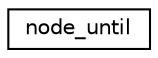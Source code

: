 digraph "Graphical Class Hierarchy"
{
 // LATEX_PDF_SIZE
  edge [fontname="Helvetica",fontsize="10",labelfontname="Helvetica",labelfontsize="10"];
  node [fontname="Helvetica",fontsize="10",shape=record];
  rankdir="LR";
  Node0 [label="node_until",height=0.2,width=0.4,color="black", fillcolor="white", style="filled",URL="$structnode__until.html",tooltip=" "];
}
